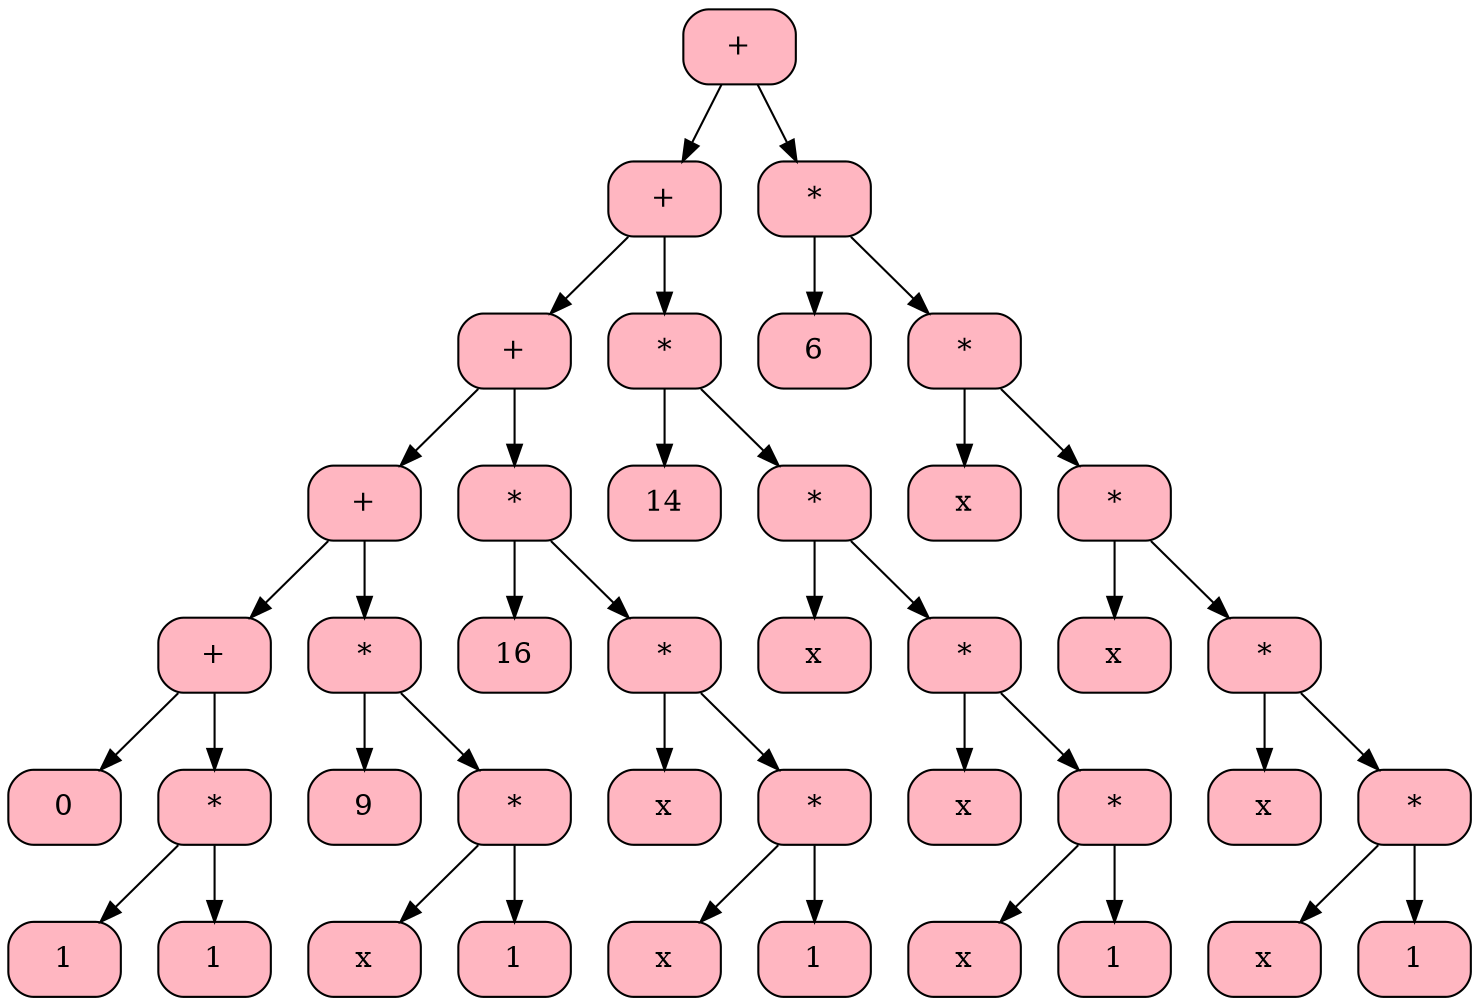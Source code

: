 digraph G { 
node [shape = record];
 "00B7B450"  "00B7B450" [shape = Mrecord, style = filled, fillcolor = lightpink  label = "+ "];
"00B7B450" -> "00B7B318" 
 "00B7B450" -> "00B7B4B0" 
 "00B7B318" [shape = Mrecord, style = filled, fillcolor = lightpink  label = "+ "];
"00B7B318" -> "00B7B2A0" 
 "00B7B318" -> "00B7B378" 
 "00B7B2A0" [shape = Mrecord, style = filled, fillcolor = lightpink  label = "+ "];
"00B7B2A0" -> "00B7B360" 
 "00B7B2A0" -> "00B7B258" 
 "00B7B360" [shape = Mrecord, style = filled, fillcolor = lightpink  label = "+ "];
"00B7B360" -> "00B7B468" 
 "00B7B360" -> "00B7B1B0" 
 "00B7B468" [shape = Mrecord, style = filled, fillcolor = lightpink  label = "+ "];
"00B7B468" -> "00B7B480" 
 "00B7B468" -> "00B7B3F0" 
 "00B7B480" [shape = Mrecord, style = filled, fillcolor = lightpink  label = "0 "];
 "00B7B3F0" [shape = Mrecord, style = filled, fillcolor = lightpink  label = "* "];
"00B7B3F0" -> "00B7B240" 
 "00B7B3F0" -> "00B7B498" 
 "00B7B240" [shape = Mrecord, style = filled, fillcolor = lightpink  label = "1 "];
 "00B7B498" [shape = Mrecord, style = filled, fillcolor = lightpink  label = "1 "];
 "00B7B1B0" [shape = Mrecord, style = filled, fillcolor = lightpink  label = "* "];
"00B7B1B0" -> "00B7B1C8" 
 "00B7B1B0" -> "00B7B288" 
 "00B7B1C8" [shape = Mrecord, style = filled, fillcolor = lightpink  label = "9 "];
 "00B7B288" [shape = Mrecord, style = filled, fillcolor = lightpink  label = "* "];
"00B7B288" -> "00B7B228" 
 "00B7B288" -> "00B7B1E0" 
 "00B7B228" [shape = Mrecord, style = filled, fillcolor = lightpink  label = "x "];
 "00B7B1E0" [shape = Mrecord, style = filled, fillcolor = lightpink  label = "1 "];
 "00B7B258" [shape = Mrecord, style = filled, fillcolor = lightpink  label = "* "];
"00B7B258" -> "00B7B270" 
 "00B7B258" -> "00B7B330" 
 "00B7B270" [shape = Mrecord, style = filled, fillcolor = lightpink  label = "16 "];
 "00B7B330" [shape = Mrecord, style = filled, fillcolor = lightpink  label = "* "];
"00B7B330" -> "00B7B2B8" 
 "00B7B330" -> "00B7B2D0" 
 "00B7B2B8" [shape = Mrecord, style = filled, fillcolor = lightpink  label = "x "];
 "00B7B2D0" [shape = Mrecord, style = filled, fillcolor = lightpink  label = "* "];
"00B7B2D0" -> "00B7B2E8" 
 "00B7B2D0" -> "00B7B300" 
 "00B7B2E8" [shape = Mrecord, style = filled, fillcolor = lightpink  label = "x "];
 "00B7B300" [shape = Mrecord, style = filled, fillcolor = lightpink  label = "1 "];
 "00B7B378" [shape = Mrecord, style = filled, fillcolor = lightpink  label = "* "];
"00B7B378" -> "00B7B348" 
 "00B7B378" -> "00B7B5D0" 
 "00B7B348" [shape = Mrecord, style = filled, fillcolor = lightpink  label = "14 "];
 "00B7B5D0" [shape = Mrecord, style = filled, fillcolor = lightpink  label = "* "];
"00B7B5D0" -> "00B7B780" 
 "00B7B5D0" -> "00B7B528" 
 "00B7B780" [shape = Mrecord, style = filled, fillcolor = lightpink  label = "x "];
 "00B7B528" [shape = Mrecord, style = filled, fillcolor = lightpink  label = "* "];
"00B7B528" -> "00B7B708" 
 "00B7B528" -> "00B7B5B8" 
 "00B7B708" [shape = Mrecord, style = filled, fillcolor = lightpink  label = "x "];
 "00B7B5B8" [shape = Mrecord, style = filled, fillcolor = lightpink  label = "* "];
"00B7B5B8" -> "00B7B648" 
 "00B7B5B8" -> "00B7B4F8" 
 "00B7B648" [shape = Mrecord, style = filled, fillcolor = lightpink  label = "x "];
 "00B7B4F8" [shape = Mrecord, style = filled, fillcolor = lightpink  label = "1 "];
 "00B7B4B0" [shape = Mrecord, style = filled, fillcolor = lightpink  label = "* "];
"00B7B4B0" -> "00B7B510" 
 "00B7B4B0" -> "00B7B6F0" 
 "00B7B510" [shape = Mrecord, style = filled, fillcolor = lightpink  label = "6 "];
 "00B7B6F0" [shape = Mrecord, style = filled, fillcolor = lightpink  label = "* "];
"00B7B6F0" -> "00B7B690" 
 "00B7B6F0" -> "00B7B720" 
 "00B7B690" [shape = Mrecord, style = filled, fillcolor = lightpink  label = "x "];
 "00B7B720" [shape = Mrecord, style = filled, fillcolor = lightpink  label = "* "];
"00B7B720" -> "00B7B618" 
 "00B7B720" -> "00B7B588" 
 "00B7B618" [shape = Mrecord, style = filled, fillcolor = lightpink  label = "x "];
 "00B7B588" [shape = Mrecord, style = filled, fillcolor = lightpink  label = "* "];
"00B7B588" -> "00B7B570" 
 "00B7B588" -> "00B7B540" 
 "00B7B570" [shape = Mrecord, style = filled, fillcolor = lightpink  label = "x "];
 "00B7B540" [shape = Mrecord, style = filled, fillcolor = lightpink  label = "* "];
"00B7B540" -> "00B7B738" 
 "00B7B540" -> "00B7B5E8" 
 "00B7B738" [shape = Mrecord, style = filled, fillcolor = lightpink  label = "x "];
 "00B7B5E8" [shape = Mrecord, style = filled, fillcolor = lightpink  label = "1 "];
}
